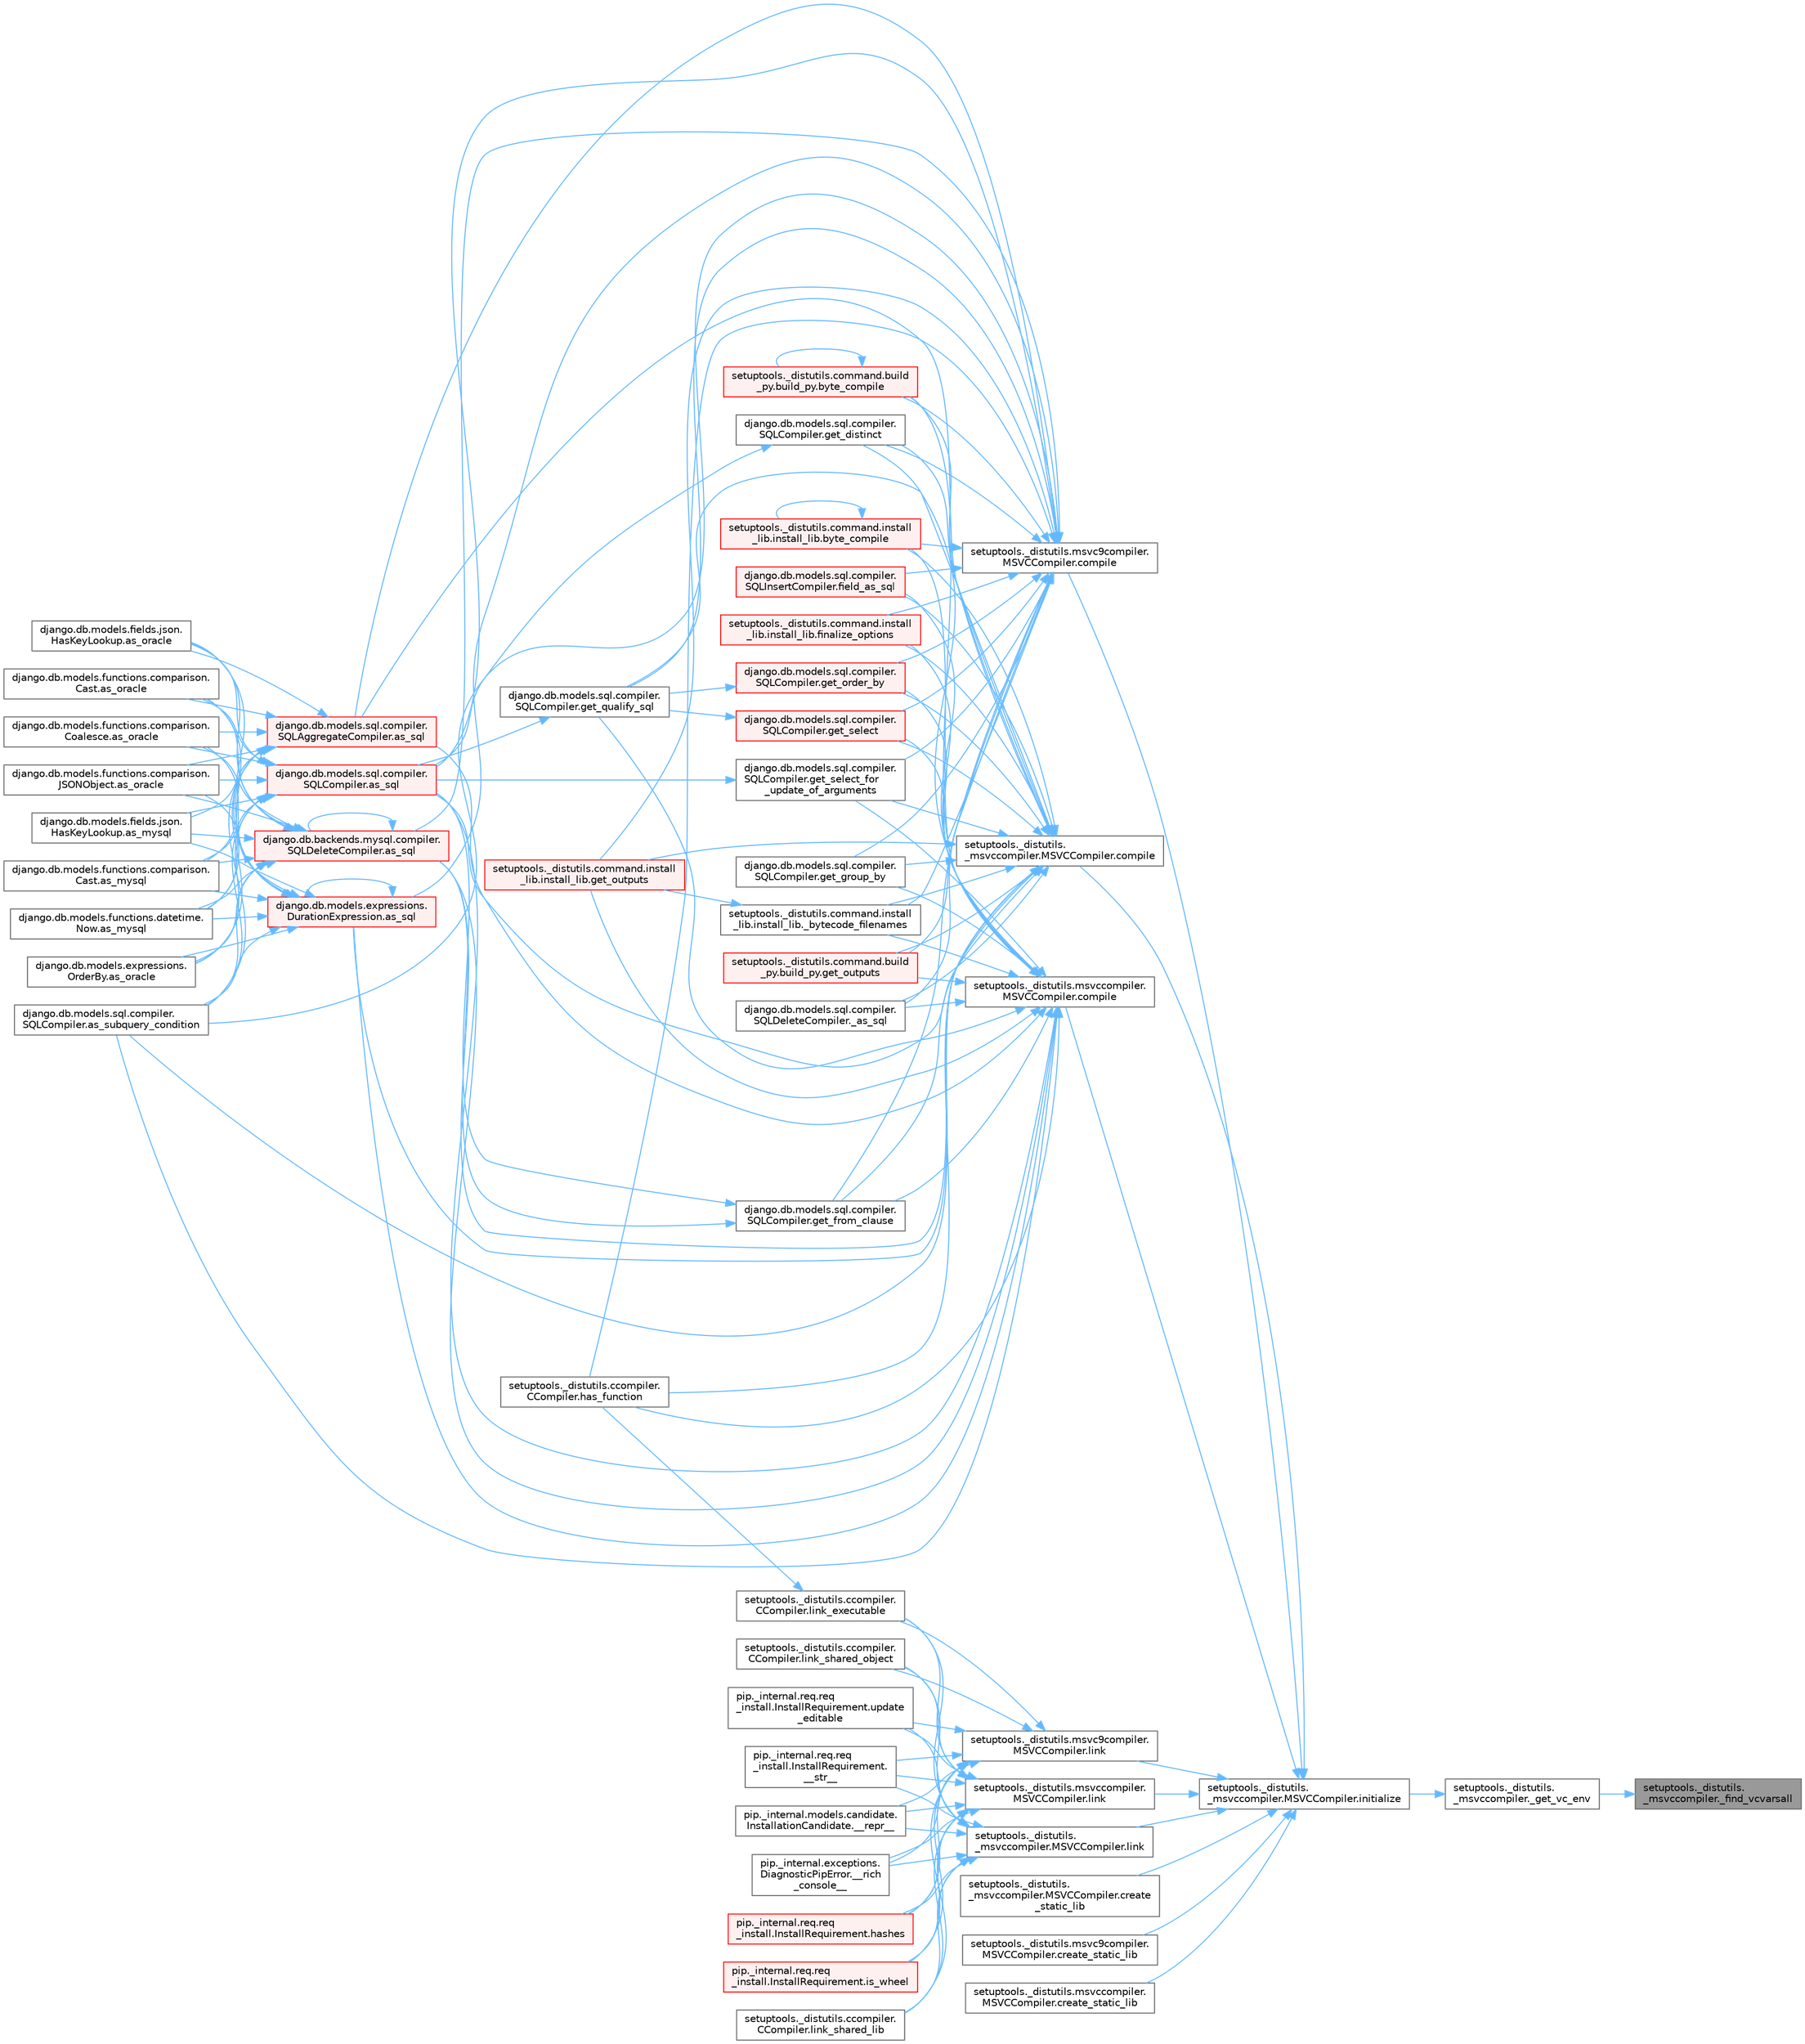digraph "setuptools._distutils._msvccompiler._find_vcvarsall"
{
 // LATEX_PDF_SIZE
  bgcolor="transparent";
  edge [fontname=Helvetica,fontsize=10,labelfontname=Helvetica,labelfontsize=10];
  node [fontname=Helvetica,fontsize=10,shape=box,height=0.2,width=0.4];
  rankdir="RL";
  Node1 [id="Node000001",label="setuptools._distutils.\l_msvccompiler._find_vcvarsall",height=0.2,width=0.4,color="gray40", fillcolor="grey60", style="filled", fontcolor="black",tooltip=" "];
  Node1 -> Node2 [id="edge1_Node000001_Node000002",dir="back",color="steelblue1",style="solid",tooltip=" "];
  Node2 [id="Node000002",label="setuptools._distutils.\l_msvccompiler._get_vc_env",height=0.2,width=0.4,color="grey40", fillcolor="white", style="filled",URL="$namespacesetuptools_1_1__distutils_1_1__msvccompiler.html#a7c40fac0baa118e2727e52f1cfee79db",tooltip=" "];
  Node2 -> Node3 [id="edge2_Node000002_Node000003",dir="back",color="steelblue1",style="solid",tooltip=" "];
  Node3 [id="Node000003",label="setuptools._distutils.\l_msvccompiler.MSVCCompiler.initialize",height=0.2,width=0.4,color="grey40", fillcolor="white", style="filled",URL="$classsetuptools_1_1__distutils_1_1__msvccompiler_1_1_m_s_v_c_compiler.html#a43401b9cd5fe5aa3b85704cff01fda01",tooltip=" "];
  Node3 -> Node4 [id="edge3_Node000003_Node000004",dir="back",color="steelblue1",style="solid",tooltip=" "];
  Node4 [id="Node000004",label="setuptools._distutils.\l_msvccompiler.MSVCCompiler.compile",height=0.2,width=0.4,color="grey40", fillcolor="white", style="filled",URL="$classsetuptools_1_1__distutils_1_1__msvccompiler_1_1_m_s_v_c_compiler.html#a120b859ab4fa415afafa55d41da93d6d",tooltip=" "];
  Node4 -> Node5 [id="edge4_Node000004_Node000005",dir="back",color="steelblue1",style="solid",tooltip=" "];
  Node5 [id="Node000005",label="django.db.models.sql.compiler.\lSQLDeleteCompiler._as_sql",height=0.2,width=0.4,color="grey40", fillcolor="white", style="filled",URL="$classdjango_1_1db_1_1models_1_1sql_1_1compiler_1_1_s_q_l_delete_compiler.html#a692a3a95ea9ae64c0582b1908466cfe7",tooltip=" "];
  Node4 -> Node6 [id="edge5_Node000004_Node000006",dir="back",color="steelblue1",style="solid",tooltip=" "];
  Node6 [id="Node000006",label="setuptools._distutils.command.install\l_lib.install_lib._bytecode_filenames",height=0.2,width=0.4,color="grey40", fillcolor="white", style="filled",URL="$classsetuptools_1_1__distutils_1_1command_1_1install__lib_1_1install__lib.html#a7a553f1ab741bfa02d332fede5374a9d",tooltip=" "];
  Node6 -> Node7 [id="edge6_Node000006_Node000007",dir="back",color="steelblue1",style="solid",tooltip=" "];
  Node7 [id="Node000007",label="setuptools._distutils.command.install\l_lib.install_lib.get_outputs",height=0.2,width=0.4,color="red", fillcolor="#FFF0F0", style="filled",URL="$classsetuptools_1_1__distutils_1_1command_1_1install__lib_1_1install__lib.html#a6be86618e6b7aac41d44b4c305468e33",tooltip=" "];
  Node4 -> Node14 [id="edge7_Node000004_Node000014",dir="back",color="steelblue1",style="solid",tooltip=" "];
  Node14 [id="Node000014",label="django.db.backends.mysql.compiler.\lSQLDeleteCompiler.as_sql",height=0.2,width=0.4,color="red", fillcolor="#FFF0F0", style="filled",URL="$classdjango_1_1db_1_1backends_1_1mysql_1_1compiler_1_1_s_q_l_delete_compiler.html#a71d0cb490cf857ffa3af19927999a391",tooltip=" "];
  Node14 -> Node15 [id="edge8_Node000014_Node000015",dir="back",color="steelblue1",style="solid",tooltip=" "];
  Node15 [id="Node000015",label="django.db.models.fields.json.\lHasKeyLookup.as_mysql",height=0.2,width=0.4,color="grey40", fillcolor="white", style="filled",URL="$classdjango_1_1db_1_1models_1_1fields_1_1json_1_1_has_key_lookup.html#a10f67427287f2c0ea32513ca6f481e96",tooltip=" "];
  Node14 -> Node16 [id="edge9_Node000014_Node000016",dir="back",color="steelblue1",style="solid",tooltip=" "];
  Node16 [id="Node000016",label="django.db.models.functions.comparison.\lCast.as_mysql",height=0.2,width=0.4,color="grey40", fillcolor="white", style="filled",URL="$classdjango_1_1db_1_1models_1_1functions_1_1comparison_1_1_cast.html#a447737891e955909c6a381529a67a84e",tooltip=" "];
  Node14 -> Node17 [id="edge10_Node000014_Node000017",dir="back",color="steelblue1",style="solid",tooltip=" "];
  Node17 [id="Node000017",label="django.db.models.functions.datetime.\lNow.as_mysql",height=0.2,width=0.4,color="grey40", fillcolor="white", style="filled",URL="$classdjango_1_1db_1_1models_1_1functions_1_1datetime_1_1_now.html#a070a9334fb198086c0c4e96e9725d92b",tooltip=" "];
  Node14 -> Node18 [id="edge11_Node000014_Node000018",dir="back",color="steelblue1",style="solid",tooltip=" "];
  Node18 [id="Node000018",label="django.db.models.expressions.\lOrderBy.as_oracle",height=0.2,width=0.4,color="grey40", fillcolor="white", style="filled",URL="$classdjango_1_1db_1_1models_1_1expressions_1_1_order_by.html#af9b6ede9b0df85d6bcf54f983b3a8f6a",tooltip=" "];
  Node14 -> Node19 [id="edge12_Node000014_Node000019",dir="back",color="steelblue1",style="solid",tooltip=" "];
  Node19 [id="Node000019",label="django.db.models.fields.json.\lHasKeyLookup.as_oracle",height=0.2,width=0.4,color="grey40", fillcolor="white", style="filled",URL="$classdjango_1_1db_1_1models_1_1fields_1_1json_1_1_has_key_lookup.html#afbb88aa4fb23b3ec3acdc695c2f52398",tooltip=" "];
  Node14 -> Node20 [id="edge13_Node000014_Node000020",dir="back",color="steelblue1",style="solid",tooltip=" "];
  Node20 [id="Node000020",label="django.db.models.functions.comparison.\lCast.as_oracle",height=0.2,width=0.4,color="grey40", fillcolor="white", style="filled",URL="$classdjango_1_1db_1_1models_1_1functions_1_1comparison_1_1_cast.html#ad466cd7ca85dc257d9e2718f41a263ec",tooltip=" "];
  Node14 -> Node21 [id="edge14_Node000014_Node000021",dir="back",color="steelblue1",style="solid",tooltip=" "];
  Node21 [id="Node000021",label="django.db.models.functions.comparison.\lCoalesce.as_oracle",height=0.2,width=0.4,color="grey40", fillcolor="white", style="filled",URL="$classdjango_1_1db_1_1models_1_1functions_1_1comparison_1_1_coalesce.html#a1bbeea180ef3ef4d8ba5d51d33d6ef85",tooltip=" "];
  Node14 -> Node22 [id="edge15_Node000014_Node000022",dir="back",color="steelblue1",style="solid",tooltip=" "];
  Node22 [id="Node000022",label="django.db.models.functions.comparison.\lJSONObject.as_oracle",height=0.2,width=0.4,color="grey40", fillcolor="white", style="filled",URL="$classdjango_1_1db_1_1models_1_1functions_1_1comparison_1_1_j_s_o_n_object.html#a4b4fa1161d27b0a9bbbdd0370e9af364",tooltip=" "];
  Node14 -> Node14 [id="edge16_Node000014_Node000014",dir="back",color="steelblue1",style="solid",tooltip=" "];
  Node14 -> Node37 [id="edge17_Node000014_Node000037",dir="back",color="steelblue1",style="solid",tooltip=" "];
  Node37 [id="Node000037",label="django.db.models.sql.compiler.\lSQLCompiler.as_subquery_condition",height=0.2,width=0.4,color="grey40", fillcolor="white", style="filled",URL="$classdjango_1_1db_1_1models_1_1sql_1_1compiler_1_1_s_q_l_compiler.html#a78bdce11e05140ed74db8f5463bedfce",tooltip=" "];
  Node4 -> Node43 [id="edge18_Node000004_Node000043",dir="back",color="steelblue1",style="solid",tooltip=" "];
  Node43 [id="Node000043",label="django.db.models.expressions.\lDurationExpression.as_sql",height=0.2,width=0.4,color="red", fillcolor="#FFF0F0", style="filled",URL="$classdjango_1_1db_1_1models_1_1expressions_1_1_duration_expression.html#a96fb041a2c24cc95a51f9a86634a4837",tooltip=" "];
  Node43 -> Node15 [id="edge19_Node000043_Node000015",dir="back",color="steelblue1",style="solid",tooltip=" "];
  Node43 -> Node16 [id="edge20_Node000043_Node000016",dir="back",color="steelblue1",style="solid",tooltip=" "];
  Node43 -> Node17 [id="edge21_Node000043_Node000017",dir="back",color="steelblue1",style="solid",tooltip=" "];
  Node43 -> Node18 [id="edge22_Node000043_Node000018",dir="back",color="steelblue1",style="solid",tooltip=" "];
  Node43 -> Node19 [id="edge23_Node000043_Node000019",dir="back",color="steelblue1",style="solid",tooltip=" "];
  Node43 -> Node20 [id="edge24_Node000043_Node000020",dir="back",color="steelblue1",style="solid",tooltip=" "];
  Node43 -> Node21 [id="edge25_Node000043_Node000021",dir="back",color="steelblue1",style="solid",tooltip=" "];
  Node43 -> Node22 [id="edge26_Node000043_Node000022",dir="back",color="steelblue1",style="solid",tooltip=" "];
  Node43 -> Node43 [id="edge27_Node000043_Node000043",dir="back",color="steelblue1",style="solid",tooltip=" "];
  Node43 -> Node37 [id="edge28_Node000043_Node000037",dir="back",color="steelblue1",style="solid",tooltip=" "];
  Node4 -> Node44 [id="edge29_Node000004_Node000044",dir="back",color="steelblue1",style="solid",tooltip=" "];
  Node44 [id="Node000044",label="django.db.models.sql.compiler.\lSQLAggregateCompiler.as_sql",height=0.2,width=0.4,color="red", fillcolor="#FFF0F0", style="filled",URL="$classdjango_1_1db_1_1models_1_1sql_1_1compiler_1_1_s_q_l_aggregate_compiler.html#a02a1d58598346a16727d513adc5236d4",tooltip=" "];
  Node44 -> Node15 [id="edge30_Node000044_Node000015",dir="back",color="steelblue1",style="solid",tooltip=" "];
  Node44 -> Node16 [id="edge31_Node000044_Node000016",dir="back",color="steelblue1",style="solid",tooltip=" "];
  Node44 -> Node17 [id="edge32_Node000044_Node000017",dir="back",color="steelblue1",style="solid",tooltip=" "];
  Node44 -> Node18 [id="edge33_Node000044_Node000018",dir="back",color="steelblue1",style="solid",tooltip=" "];
  Node44 -> Node19 [id="edge34_Node000044_Node000019",dir="back",color="steelblue1",style="solid",tooltip=" "];
  Node44 -> Node20 [id="edge35_Node000044_Node000020",dir="back",color="steelblue1",style="solid",tooltip=" "];
  Node44 -> Node21 [id="edge36_Node000044_Node000021",dir="back",color="steelblue1",style="solid",tooltip=" "];
  Node44 -> Node22 [id="edge37_Node000044_Node000022",dir="back",color="steelblue1",style="solid",tooltip=" "];
  Node44 -> Node37 [id="edge38_Node000044_Node000037",dir="back",color="steelblue1",style="solid",tooltip=" "];
  Node4 -> Node45 [id="edge39_Node000004_Node000045",dir="back",color="steelblue1",style="solid",tooltip=" "];
  Node45 [id="Node000045",label="django.db.models.sql.compiler.\lSQLCompiler.as_sql",height=0.2,width=0.4,color="red", fillcolor="#FFF0F0", style="filled",URL="$classdjango_1_1db_1_1models_1_1sql_1_1compiler_1_1_s_q_l_compiler.html#a3918d4acd4c4e25eaf039479facdc7db",tooltip=" "];
  Node45 -> Node15 [id="edge40_Node000045_Node000015",dir="back",color="steelblue1",style="solid",tooltip=" "];
  Node45 -> Node16 [id="edge41_Node000045_Node000016",dir="back",color="steelblue1",style="solid",tooltip=" "];
  Node45 -> Node17 [id="edge42_Node000045_Node000017",dir="back",color="steelblue1",style="solid",tooltip=" "];
  Node45 -> Node18 [id="edge43_Node000045_Node000018",dir="back",color="steelblue1",style="solid",tooltip=" "];
  Node45 -> Node19 [id="edge44_Node000045_Node000019",dir="back",color="steelblue1",style="solid",tooltip=" "];
  Node45 -> Node20 [id="edge45_Node000045_Node000020",dir="back",color="steelblue1",style="solid",tooltip=" "];
  Node45 -> Node21 [id="edge46_Node000045_Node000021",dir="back",color="steelblue1",style="solid",tooltip=" "];
  Node45 -> Node22 [id="edge47_Node000045_Node000022",dir="back",color="steelblue1",style="solid",tooltip=" "];
  Node45 -> Node37 [id="edge48_Node000045_Node000037",dir="back",color="steelblue1",style="solid",tooltip=" "];
  Node4 -> Node37 [id="edge49_Node000004_Node000037",dir="back",color="steelblue1",style="solid",tooltip=" "];
  Node4 -> Node46 [id="edge50_Node000004_Node000046",dir="back",color="steelblue1",style="solid",tooltip=" "];
  Node46 [id="Node000046",label="setuptools._distutils.command.build\l_py.build_py.byte_compile",height=0.2,width=0.4,color="red", fillcolor="#FFF0F0", style="filled",URL="$classsetuptools_1_1__distutils_1_1command_1_1build__py_1_1build__py.html#a7904ebbfe94d88432ab3ac03abf93a6c",tooltip=" "];
  Node46 -> Node46 [id="edge51_Node000046_Node000046",dir="back",color="steelblue1",style="solid",tooltip=" "];
  Node4 -> Node49 [id="edge52_Node000004_Node000049",dir="back",color="steelblue1",style="solid",tooltip=" "];
  Node49 [id="Node000049",label="setuptools._distutils.command.install\l_lib.install_lib.byte_compile",height=0.2,width=0.4,color="red", fillcolor="#FFF0F0", style="filled",URL="$classsetuptools_1_1__distutils_1_1command_1_1install__lib_1_1install__lib.html#a96e016f8c5f1277a2174f82cb4976008",tooltip=" "];
  Node49 -> Node49 [id="edge53_Node000049_Node000049",dir="back",color="steelblue1",style="solid",tooltip=" "];
  Node4 -> Node50 [id="edge54_Node000004_Node000050",dir="back",color="steelblue1",style="solid",tooltip=" "];
  Node50 [id="Node000050",label="django.db.models.sql.compiler.\lSQLInsertCompiler.field_as_sql",height=0.2,width=0.4,color="red", fillcolor="#FFF0F0", style="filled",URL="$classdjango_1_1db_1_1models_1_1sql_1_1compiler_1_1_s_q_l_insert_compiler.html#a31466510e3f5eb2bb3b91f8772f5bf4b",tooltip=" "];
  Node4 -> Node53 [id="edge55_Node000004_Node000053",dir="back",color="steelblue1",style="solid",tooltip=" "];
  Node53 [id="Node000053",label="setuptools._distutils.command.install\l_lib.install_lib.finalize_options",height=0.2,width=0.4,color="red", fillcolor="#FFF0F0", style="filled",URL="$classsetuptools_1_1__distutils_1_1command_1_1install__lib_1_1install__lib.html#abb9291d426ff7961acb24deb0e029ce4",tooltip=" "];
  Node4 -> Node56 [id="edge56_Node000004_Node000056",dir="back",color="steelblue1",style="solid",tooltip=" "];
  Node56 [id="Node000056",label="django.db.models.sql.compiler.\lSQLCompiler.get_distinct",height=0.2,width=0.4,color="grey40", fillcolor="white", style="filled",URL="$classdjango_1_1db_1_1models_1_1sql_1_1compiler_1_1_s_q_l_compiler.html#a5afc8cd4e50abc7c5a9f8ca83beba4d4",tooltip=" "];
  Node56 -> Node45 [id="edge57_Node000056_Node000045",dir="back",color="steelblue1",style="solid",tooltip=" "];
  Node4 -> Node57 [id="edge58_Node000004_Node000057",dir="back",color="steelblue1",style="solid",tooltip=" "];
  Node57 [id="Node000057",label="django.db.models.sql.compiler.\lSQLCompiler.get_from_clause",height=0.2,width=0.4,color="grey40", fillcolor="white", style="filled",URL="$classdjango_1_1db_1_1models_1_1sql_1_1compiler_1_1_s_q_l_compiler.html#a83d303ccaad416a1714f4ce46f691473",tooltip=" "];
  Node57 -> Node14 [id="edge59_Node000057_Node000014",dir="back",color="steelblue1",style="solid",tooltip=" "];
  Node57 -> Node45 [id="edge60_Node000057_Node000045",dir="back",color="steelblue1",style="solid",tooltip=" "];
  Node4 -> Node58 [id="edge61_Node000004_Node000058",dir="back",color="steelblue1",style="solid",tooltip=" "];
  Node58 [id="Node000058",label="django.db.models.sql.compiler.\lSQLCompiler.get_group_by",height=0.2,width=0.4,color="grey40", fillcolor="white", style="filled",URL="$classdjango_1_1db_1_1models_1_1sql_1_1compiler_1_1_s_q_l_compiler.html#a952d33943d1a7920e1884ce273e96e53",tooltip=" "];
  Node4 -> Node59 [id="edge62_Node000004_Node000059",dir="back",color="steelblue1",style="solid",tooltip=" "];
  Node59 [id="Node000059",label="django.db.models.sql.compiler.\lSQLCompiler.get_order_by",height=0.2,width=0.4,color="red", fillcolor="#FFF0F0", style="filled",URL="$classdjango_1_1db_1_1models_1_1sql_1_1compiler_1_1_s_q_l_compiler.html#a85a625d03b1e87e5dc6f2ea7e93fef1a",tooltip=" "];
  Node59 -> Node61 [id="edge63_Node000059_Node000061",dir="back",color="steelblue1",style="solid",tooltip=" "];
  Node61 [id="Node000061",label="django.db.models.sql.compiler.\lSQLCompiler.get_qualify_sql",height=0.2,width=0.4,color="grey40", fillcolor="white", style="filled",URL="$classdjango_1_1db_1_1models_1_1sql_1_1compiler_1_1_s_q_l_compiler.html#afdb00329e7a13cfc55825ceb0302bb93",tooltip=" "];
  Node61 -> Node45 [id="edge64_Node000061_Node000045",dir="back",color="steelblue1",style="solid",tooltip=" "];
  Node4 -> Node64 [id="edge65_Node000004_Node000064",dir="back",color="steelblue1",style="solid",tooltip=" "];
  Node64 [id="Node000064",label="setuptools._distutils.command.build\l_py.build_py.get_outputs",height=0.2,width=0.4,color="red", fillcolor="#FFF0F0", style="filled",URL="$classsetuptools_1_1__distutils_1_1command_1_1build__py_1_1build__py.html#a46cabd50dc25977134825f0bff6b2bc3",tooltip=" "];
  Node4 -> Node7 [id="edge66_Node000004_Node000007",dir="back",color="steelblue1",style="solid",tooltip=" "];
  Node4 -> Node61 [id="edge67_Node000004_Node000061",dir="back",color="steelblue1",style="solid",tooltip=" "];
  Node4 -> Node65 [id="edge68_Node000004_Node000065",dir="back",color="steelblue1",style="solid",tooltip=" "];
  Node65 [id="Node000065",label="django.db.models.sql.compiler.\lSQLCompiler.get_select",height=0.2,width=0.4,color="red", fillcolor="#FFF0F0", style="filled",URL="$classdjango_1_1db_1_1models_1_1sql_1_1compiler_1_1_s_q_l_compiler.html#ae45920438395e09bd0e2211c58a50e04",tooltip=" "];
  Node65 -> Node61 [id="edge69_Node000065_Node000061",dir="back",color="steelblue1",style="solid",tooltip=" "];
  Node4 -> Node67 [id="edge70_Node000004_Node000067",dir="back",color="steelblue1",style="solid",tooltip=" "];
  Node67 [id="Node000067",label="django.db.models.sql.compiler.\lSQLCompiler.get_select_for\l_update_of_arguments",height=0.2,width=0.4,color="grey40", fillcolor="white", style="filled",URL="$classdjango_1_1db_1_1models_1_1sql_1_1compiler_1_1_s_q_l_compiler.html#acc146258b1413bd96cd04cad1855dd94",tooltip=" "];
  Node67 -> Node45 [id="edge71_Node000067_Node000045",dir="back",color="steelblue1",style="solid",tooltip=" "];
  Node4 -> Node68 [id="edge72_Node000004_Node000068",dir="back",color="steelblue1",style="solid",tooltip=" "];
  Node68 [id="Node000068",label="setuptools._distutils.ccompiler.\lCCompiler.has_function",height=0.2,width=0.4,color="grey40", fillcolor="white", style="filled",URL="$classsetuptools_1_1__distutils_1_1ccompiler_1_1_c_compiler.html#a095ee5df0f2e6a387621f10c17949738",tooltip=" "];
  Node3 -> Node69 [id="edge73_Node000003_Node000069",dir="back",color="steelblue1",style="solid",tooltip=" "];
  Node69 [id="Node000069",label="setuptools._distutils.msvc9compiler.\lMSVCCompiler.compile",height=0.2,width=0.4,color="grey40", fillcolor="white", style="filled",URL="$classsetuptools_1_1__distutils_1_1msvc9compiler_1_1_m_s_v_c_compiler.html#acef92f6a3e5ca1da81edac6c4eb13394",tooltip=" "];
  Node69 -> Node5 [id="edge74_Node000069_Node000005",dir="back",color="steelblue1",style="solid",tooltip=" "];
  Node69 -> Node6 [id="edge75_Node000069_Node000006",dir="back",color="steelblue1",style="solid",tooltip=" "];
  Node69 -> Node14 [id="edge76_Node000069_Node000014",dir="back",color="steelblue1",style="solid",tooltip=" "];
  Node69 -> Node43 [id="edge77_Node000069_Node000043",dir="back",color="steelblue1",style="solid",tooltip=" "];
  Node69 -> Node44 [id="edge78_Node000069_Node000044",dir="back",color="steelblue1",style="solid",tooltip=" "];
  Node69 -> Node45 [id="edge79_Node000069_Node000045",dir="back",color="steelblue1",style="solid",tooltip=" "];
  Node69 -> Node37 [id="edge80_Node000069_Node000037",dir="back",color="steelblue1",style="solid",tooltip=" "];
  Node69 -> Node46 [id="edge81_Node000069_Node000046",dir="back",color="steelblue1",style="solid",tooltip=" "];
  Node69 -> Node49 [id="edge82_Node000069_Node000049",dir="back",color="steelblue1",style="solid",tooltip=" "];
  Node69 -> Node50 [id="edge83_Node000069_Node000050",dir="back",color="steelblue1",style="solid",tooltip=" "];
  Node69 -> Node53 [id="edge84_Node000069_Node000053",dir="back",color="steelblue1",style="solid",tooltip=" "];
  Node69 -> Node56 [id="edge85_Node000069_Node000056",dir="back",color="steelblue1",style="solid",tooltip=" "];
  Node69 -> Node57 [id="edge86_Node000069_Node000057",dir="back",color="steelblue1",style="solid",tooltip=" "];
  Node69 -> Node58 [id="edge87_Node000069_Node000058",dir="back",color="steelblue1",style="solid",tooltip=" "];
  Node69 -> Node59 [id="edge88_Node000069_Node000059",dir="back",color="steelblue1",style="solid",tooltip=" "];
  Node69 -> Node64 [id="edge89_Node000069_Node000064",dir="back",color="steelblue1",style="solid",tooltip=" "];
  Node69 -> Node7 [id="edge90_Node000069_Node000007",dir="back",color="steelblue1",style="solid",tooltip=" "];
  Node69 -> Node61 [id="edge91_Node000069_Node000061",dir="back",color="steelblue1",style="solid",tooltip=" "];
  Node69 -> Node65 [id="edge92_Node000069_Node000065",dir="back",color="steelblue1",style="solid",tooltip=" "];
  Node69 -> Node67 [id="edge93_Node000069_Node000067",dir="back",color="steelblue1",style="solid",tooltip=" "];
  Node69 -> Node68 [id="edge94_Node000069_Node000068",dir="back",color="steelblue1",style="solid",tooltip=" "];
  Node3 -> Node70 [id="edge95_Node000003_Node000070",dir="back",color="steelblue1",style="solid",tooltip=" "];
  Node70 [id="Node000070",label="setuptools._distutils.msvccompiler.\lMSVCCompiler.compile",height=0.2,width=0.4,color="grey40", fillcolor="white", style="filled",URL="$classsetuptools_1_1__distutils_1_1msvccompiler_1_1_m_s_v_c_compiler.html#a0b94993c995adcbeba0bd04caff0905a",tooltip=" "];
  Node70 -> Node5 [id="edge96_Node000070_Node000005",dir="back",color="steelblue1",style="solid",tooltip=" "];
  Node70 -> Node6 [id="edge97_Node000070_Node000006",dir="back",color="steelblue1",style="solid",tooltip=" "];
  Node70 -> Node14 [id="edge98_Node000070_Node000014",dir="back",color="steelblue1",style="solid",tooltip=" "];
  Node70 -> Node43 [id="edge99_Node000070_Node000043",dir="back",color="steelblue1",style="solid",tooltip=" "];
  Node70 -> Node44 [id="edge100_Node000070_Node000044",dir="back",color="steelblue1",style="solid",tooltip=" "];
  Node70 -> Node45 [id="edge101_Node000070_Node000045",dir="back",color="steelblue1",style="solid",tooltip=" "];
  Node70 -> Node37 [id="edge102_Node000070_Node000037",dir="back",color="steelblue1",style="solid",tooltip=" "];
  Node70 -> Node46 [id="edge103_Node000070_Node000046",dir="back",color="steelblue1",style="solid",tooltip=" "];
  Node70 -> Node49 [id="edge104_Node000070_Node000049",dir="back",color="steelblue1",style="solid",tooltip=" "];
  Node70 -> Node50 [id="edge105_Node000070_Node000050",dir="back",color="steelblue1",style="solid",tooltip=" "];
  Node70 -> Node53 [id="edge106_Node000070_Node000053",dir="back",color="steelblue1",style="solid",tooltip=" "];
  Node70 -> Node56 [id="edge107_Node000070_Node000056",dir="back",color="steelblue1",style="solid",tooltip=" "];
  Node70 -> Node57 [id="edge108_Node000070_Node000057",dir="back",color="steelblue1",style="solid",tooltip=" "];
  Node70 -> Node58 [id="edge109_Node000070_Node000058",dir="back",color="steelblue1",style="solid",tooltip=" "];
  Node70 -> Node59 [id="edge110_Node000070_Node000059",dir="back",color="steelblue1",style="solid",tooltip=" "];
  Node70 -> Node64 [id="edge111_Node000070_Node000064",dir="back",color="steelblue1",style="solid",tooltip=" "];
  Node70 -> Node7 [id="edge112_Node000070_Node000007",dir="back",color="steelblue1",style="solid",tooltip=" "];
  Node70 -> Node61 [id="edge113_Node000070_Node000061",dir="back",color="steelblue1",style="solid",tooltip=" "];
  Node70 -> Node65 [id="edge114_Node000070_Node000065",dir="back",color="steelblue1",style="solid",tooltip=" "];
  Node70 -> Node67 [id="edge115_Node000070_Node000067",dir="back",color="steelblue1",style="solid",tooltip=" "];
  Node70 -> Node68 [id="edge116_Node000070_Node000068",dir="back",color="steelblue1",style="solid",tooltip=" "];
  Node3 -> Node71 [id="edge117_Node000003_Node000071",dir="back",color="steelblue1",style="solid",tooltip=" "];
  Node71 [id="Node000071",label="setuptools._distutils.\l_msvccompiler.MSVCCompiler.create\l_static_lib",height=0.2,width=0.4,color="grey40", fillcolor="white", style="filled",URL="$classsetuptools_1_1__distutils_1_1__msvccompiler_1_1_m_s_v_c_compiler.html#ae04525e6f7fa5d4367174897343b46a8",tooltip=" "];
  Node3 -> Node72 [id="edge118_Node000003_Node000072",dir="back",color="steelblue1",style="solid",tooltip=" "];
  Node72 [id="Node000072",label="setuptools._distutils.msvc9compiler.\lMSVCCompiler.create_static_lib",height=0.2,width=0.4,color="grey40", fillcolor="white", style="filled",URL="$classsetuptools_1_1__distutils_1_1msvc9compiler_1_1_m_s_v_c_compiler.html#ac17cc8956aa2747a4dcf61e7bc8cffe2",tooltip=" "];
  Node3 -> Node73 [id="edge119_Node000003_Node000073",dir="back",color="steelblue1",style="solid",tooltip=" "];
  Node73 [id="Node000073",label="setuptools._distutils.msvccompiler.\lMSVCCompiler.create_static_lib",height=0.2,width=0.4,color="grey40", fillcolor="white", style="filled",URL="$classsetuptools_1_1__distutils_1_1msvccompiler_1_1_m_s_v_c_compiler.html#ad83a7cd8231307ea7189e8344bfd98bf",tooltip=" "];
  Node3 -> Node74 [id="edge120_Node000003_Node000074",dir="back",color="steelblue1",style="solid",tooltip=" "];
  Node74 [id="Node000074",label="setuptools._distutils.\l_msvccompiler.MSVCCompiler.link",height=0.2,width=0.4,color="grey40", fillcolor="white", style="filled",URL="$classsetuptools_1_1__distutils_1_1__msvccompiler_1_1_m_s_v_c_compiler.html#aefba9a19cc1d7316a3755f96f4def5f7",tooltip=" "];
  Node74 -> Node75 [id="edge121_Node000074_Node000075",dir="back",color="steelblue1",style="solid",tooltip=" "];
  Node75 [id="Node000075",label="pip._internal.models.candidate.\lInstallationCandidate.__repr__",height=0.2,width=0.4,color="grey40", fillcolor="white", style="filled",URL="$classpip_1_1__internal_1_1models_1_1candidate_1_1_installation_candidate.html#a49ee1c1d2c89b1877a103e615b0b1d0b",tooltip=" "];
  Node74 -> Node76 [id="edge122_Node000074_Node000076",dir="back",color="steelblue1",style="solid",tooltip=" "];
  Node76 [id="Node000076",label="pip._internal.exceptions.\lDiagnosticPipError.__rich\l_console__",height=0.2,width=0.4,color="grey40", fillcolor="white", style="filled",URL="$classpip_1_1__internal_1_1exceptions_1_1_diagnostic_pip_error.html#ae53a5c1fbcdadc8c58ac65565862d7a7",tooltip=" "];
  Node74 -> Node77 [id="edge123_Node000074_Node000077",dir="back",color="steelblue1",style="solid",tooltip=" "];
  Node77 [id="Node000077",label="pip._internal.req.req\l_install.InstallRequirement.\l__str__",height=0.2,width=0.4,color="grey40", fillcolor="white", style="filled",URL="$classpip_1_1__internal_1_1req_1_1req__install_1_1_install_requirement.html#a837c246def32f68224a9bdf67f3371e8",tooltip=" "];
  Node74 -> Node78 [id="edge124_Node000074_Node000078",dir="back",color="steelblue1",style="solid",tooltip=" "];
  Node78 [id="Node000078",label="pip._internal.req.req\l_install.InstallRequirement.hashes",height=0.2,width=0.4,color="red", fillcolor="#FFF0F0", style="filled",URL="$classpip_1_1__internal_1_1req_1_1req__install_1_1_install_requirement.html#acf56120e2e7c5046433147b7b496f74a",tooltip=" "];
  Node74 -> Node146 [id="edge125_Node000074_Node000146",dir="back",color="steelblue1",style="solid",tooltip=" "];
  Node146 [id="Node000146",label="pip._internal.req.req\l_install.InstallRequirement.is_wheel",height=0.2,width=0.4,color="red", fillcolor="#FFF0F0", style="filled",URL="$classpip_1_1__internal_1_1req_1_1req__install_1_1_install_requirement.html#a96a0dcbdfe1836b1f995bbd2bed7a64a",tooltip=" "];
  Node74 -> Node148 [id="edge126_Node000074_Node000148",dir="back",color="steelblue1",style="solid",tooltip=" "];
  Node148 [id="Node000148",label="setuptools._distutils.ccompiler.\lCCompiler.link_executable",height=0.2,width=0.4,color="grey40", fillcolor="white", style="filled",URL="$classsetuptools_1_1__distutils_1_1ccompiler_1_1_c_compiler.html#a7304f11cc32fac2f8c39932128e42fb0",tooltip=" "];
  Node148 -> Node68 [id="edge127_Node000148_Node000068",dir="back",color="steelblue1",style="solid",tooltip=" "];
  Node74 -> Node149 [id="edge128_Node000074_Node000149",dir="back",color="steelblue1",style="solid",tooltip=" "];
  Node149 [id="Node000149",label="setuptools._distutils.ccompiler.\lCCompiler.link_shared_lib",height=0.2,width=0.4,color="grey40", fillcolor="white", style="filled",URL="$classsetuptools_1_1__distutils_1_1ccompiler_1_1_c_compiler.html#a6b3ac860646728c62f543f13a0b53887",tooltip=" "];
  Node74 -> Node150 [id="edge129_Node000074_Node000150",dir="back",color="steelblue1",style="solid",tooltip=" "];
  Node150 [id="Node000150",label="setuptools._distutils.ccompiler.\lCCompiler.link_shared_object",height=0.2,width=0.4,color="grey40", fillcolor="white", style="filled",URL="$classsetuptools_1_1__distutils_1_1ccompiler_1_1_c_compiler.html#a4ac0db2684041f9f4cfb641037b0ba4d",tooltip=" "];
  Node74 -> Node151 [id="edge130_Node000074_Node000151",dir="back",color="steelblue1",style="solid",tooltip=" "];
  Node151 [id="Node000151",label="pip._internal.req.req\l_install.InstallRequirement.update\l_editable",height=0.2,width=0.4,color="grey40", fillcolor="white", style="filled",URL="$classpip_1_1__internal_1_1req_1_1req__install_1_1_install_requirement.html#a138ffc98065172cbd29af90e6cd25871",tooltip=" "];
  Node3 -> Node1681 [id="edge131_Node000003_Node001681",dir="back",color="steelblue1",style="solid",tooltip=" "];
  Node1681 [id="Node001681",label="setuptools._distutils.msvc9compiler.\lMSVCCompiler.link",height=0.2,width=0.4,color="grey40", fillcolor="white", style="filled",URL="$classsetuptools_1_1__distutils_1_1msvc9compiler_1_1_m_s_v_c_compiler.html#a0c96b6aa97f0cccac88db8bc4220274f",tooltip=" "];
  Node1681 -> Node75 [id="edge132_Node001681_Node000075",dir="back",color="steelblue1",style="solid",tooltip=" "];
  Node1681 -> Node76 [id="edge133_Node001681_Node000076",dir="back",color="steelblue1",style="solid",tooltip=" "];
  Node1681 -> Node77 [id="edge134_Node001681_Node000077",dir="back",color="steelblue1",style="solid",tooltip=" "];
  Node1681 -> Node78 [id="edge135_Node001681_Node000078",dir="back",color="steelblue1",style="solid",tooltip=" "];
  Node1681 -> Node146 [id="edge136_Node001681_Node000146",dir="back",color="steelblue1",style="solid",tooltip=" "];
  Node1681 -> Node148 [id="edge137_Node001681_Node000148",dir="back",color="steelblue1",style="solid",tooltip=" "];
  Node1681 -> Node149 [id="edge138_Node001681_Node000149",dir="back",color="steelblue1",style="solid",tooltip=" "];
  Node1681 -> Node150 [id="edge139_Node001681_Node000150",dir="back",color="steelblue1",style="solid",tooltip=" "];
  Node1681 -> Node151 [id="edge140_Node001681_Node000151",dir="back",color="steelblue1",style="solid",tooltip=" "];
  Node3 -> Node1682 [id="edge141_Node000003_Node001682",dir="back",color="steelblue1",style="solid",tooltip=" "];
  Node1682 [id="Node001682",label="setuptools._distutils.msvccompiler.\lMSVCCompiler.link",height=0.2,width=0.4,color="grey40", fillcolor="white", style="filled",URL="$classsetuptools_1_1__distutils_1_1msvccompiler_1_1_m_s_v_c_compiler.html#a99e371debe387deabeae0b75e3b70af5",tooltip=" "];
  Node1682 -> Node75 [id="edge142_Node001682_Node000075",dir="back",color="steelblue1",style="solid",tooltip=" "];
  Node1682 -> Node76 [id="edge143_Node001682_Node000076",dir="back",color="steelblue1",style="solid",tooltip=" "];
  Node1682 -> Node77 [id="edge144_Node001682_Node000077",dir="back",color="steelblue1",style="solid",tooltip=" "];
  Node1682 -> Node78 [id="edge145_Node001682_Node000078",dir="back",color="steelblue1",style="solid",tooltip=" "];
  Node1682 -> Node146 [id="edge146_Node001682_Node000146",dir="back",color="steelblue1",style="solid",tooltip=" "];
  Node1682 -> Node148 [id="edge147_Node001682_Node000148",dir="back",color="steelblue1",style="solid",tooltip=" "];
  Node1682 -> Node149 [id="edge148_Node001682_Node000149",dir="back",color="steelblue1",style="solid",tooltip=" "];
  Node1682 -> Node150 [id="edge149_Node001682_Node000150",dir="back",color="steelblue1",style="solid",tooltip=" "];
  Node1682 -> Node151 [id="edge150_Node001682_Node000151",dir="back",color="steelblue1",style="solid",tooltip=" "];
}
